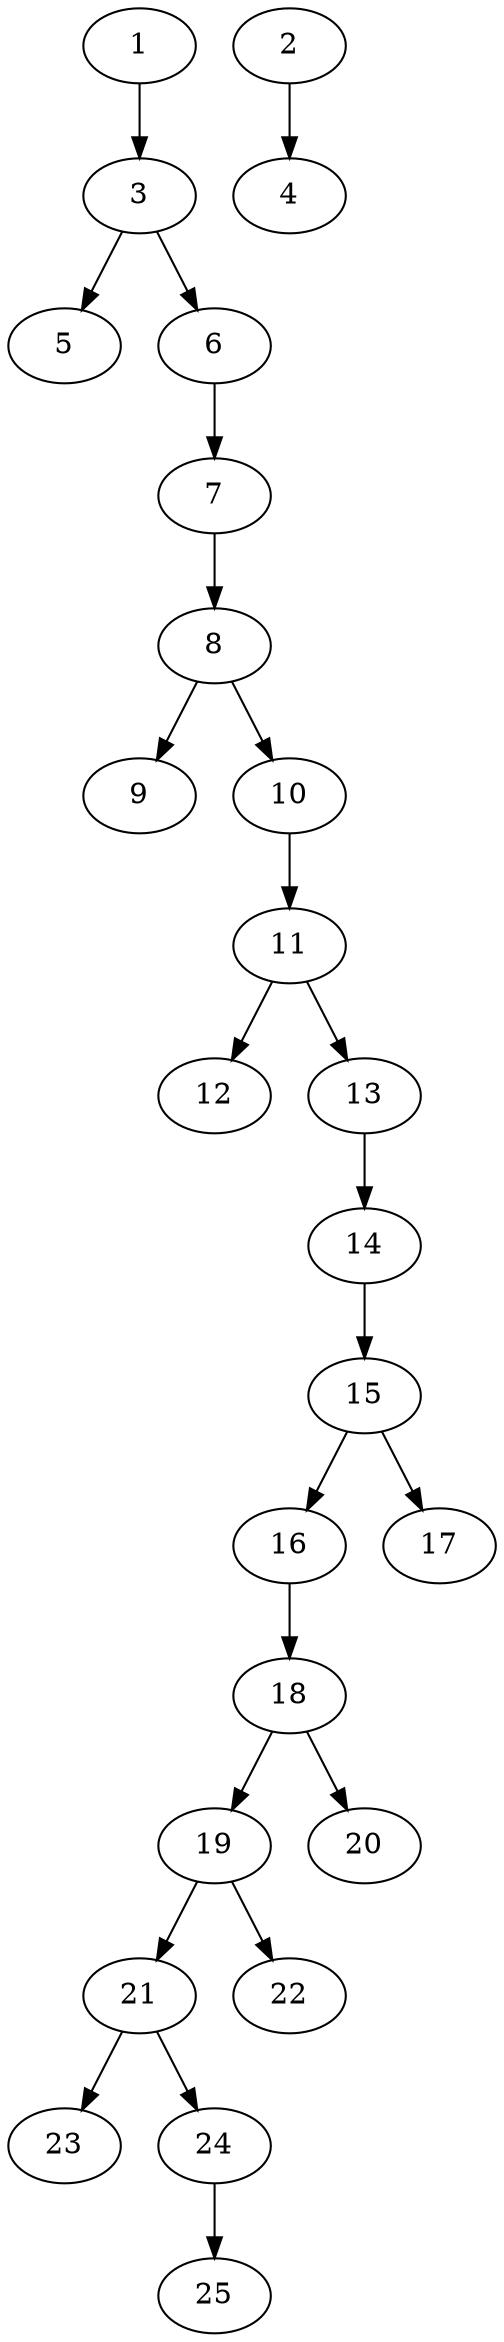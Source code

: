 // DAG automatically generated by daggen at Thu Oct  3 14:00:40 2019
// ./daggen --dot -n 25 --ccr 0.3 --fat 0.3 --regular 0.5 --density 0.5 --mindata 5242880 --maxdata 52428800 
digraph G {
  1 [size="73164800", alpha="0.02", expect_size="21949440"] 
  1 -> 3 [size ="21949440"]
  2 [size="167632213", alpha="0.04", expect_size="50289664"] 
  2 -> 4 [size ="50289664"]
  3 [size="145879040", alpha="0.09", expect_size="43763712"] 
  3 -> 5 [size ="43763712"]
  3 -> 6 [size ="43763712"]
  4 [size="34778453", alpha="0.05", expect_size="10433536"] 
  5 [size="42878293", alpha="0.04", expect_size="12863488"] 
  6 [size="35959467", alpha="0.18", expect_size="10787840"] 
  6 -> 7 [size ="10787840"]
  7 [size="37096107", alpha="0.10", expect_size="11128832"] 
  7 -> 8 [size ="11128832"]
  8 [size="51510613", alpha="0.10", expect_size="15453184"] 
  8 -> 9 [size ="15453184"]
  8 -> 10 [size ="15453184"]
  9 [size="123856213", alpha="0.14", expect_size="37156864"] 
  10 [size="78424747", alpha="0.09", expect_size="23527424"] 
  10 -> 11 [size ="23527424"]
  11 [size="18756267", alpha="0.14", expect_size="5626880"] 
  11 -> 12 [size ="5626880"]
  11 -> 13 [size ="5626880"]
  12 [size="36184747", alpha="0.14", expect_size="10855424"] 
  13 [size="70365867", alpha="0.13", expect_size="21109760"] 
  13 -> 14 [size ="21109760"]
  14 [size="141506560", alpha="0.04", expect_size="42451968"] 
  14 -> 15 [size ="42451968"]
  15 [size="26596693", alpha="0.07", expect_size="7979008"] 
  15 -> 16 [size ="7979008"]
  15 -> 17 [size ="7979008"]
  16 [size="59313493", alpha="0.04", expect_size="17794048"] 
  16 -> 18 [size ="17794048"]
  17 [size="45339307", alpha="0.03", expect_size="13601792"] 
  18 [size="121036800", alpha="0.00", expect_size="36311040"] 
  18 -> 19 [size ="36311040"]
  18 -> 20 [size ="36311040"]
  19 [size="40185173", alpha="0.09", expect_size="12055552"] 
  19 -> 21 [size ="12055552"]
  19 -> 22 [size ="12055552"]
  20 [size="151797760", alpha="0.13", expect_size="45539328"] 
  21 [size="68140373", alpha="0.04", expect_size="20442112"] 
  21 -> 23 [size ="20442112"]
  21 -> 24 [size ="20442112"]
  22 [size="19899733", alpha="0.14", expect_size="5969920"] 
  23 [size="130263040", alpha="0.20", expect_size="39078912"] 
  24 [size="76772693", alpha="0.08", expect_size="23031808"] 
  24 -> 25 [size ="23031808"]
  25 [size="107421013", alpha="0.00", expect_size="32226304"] 
}

